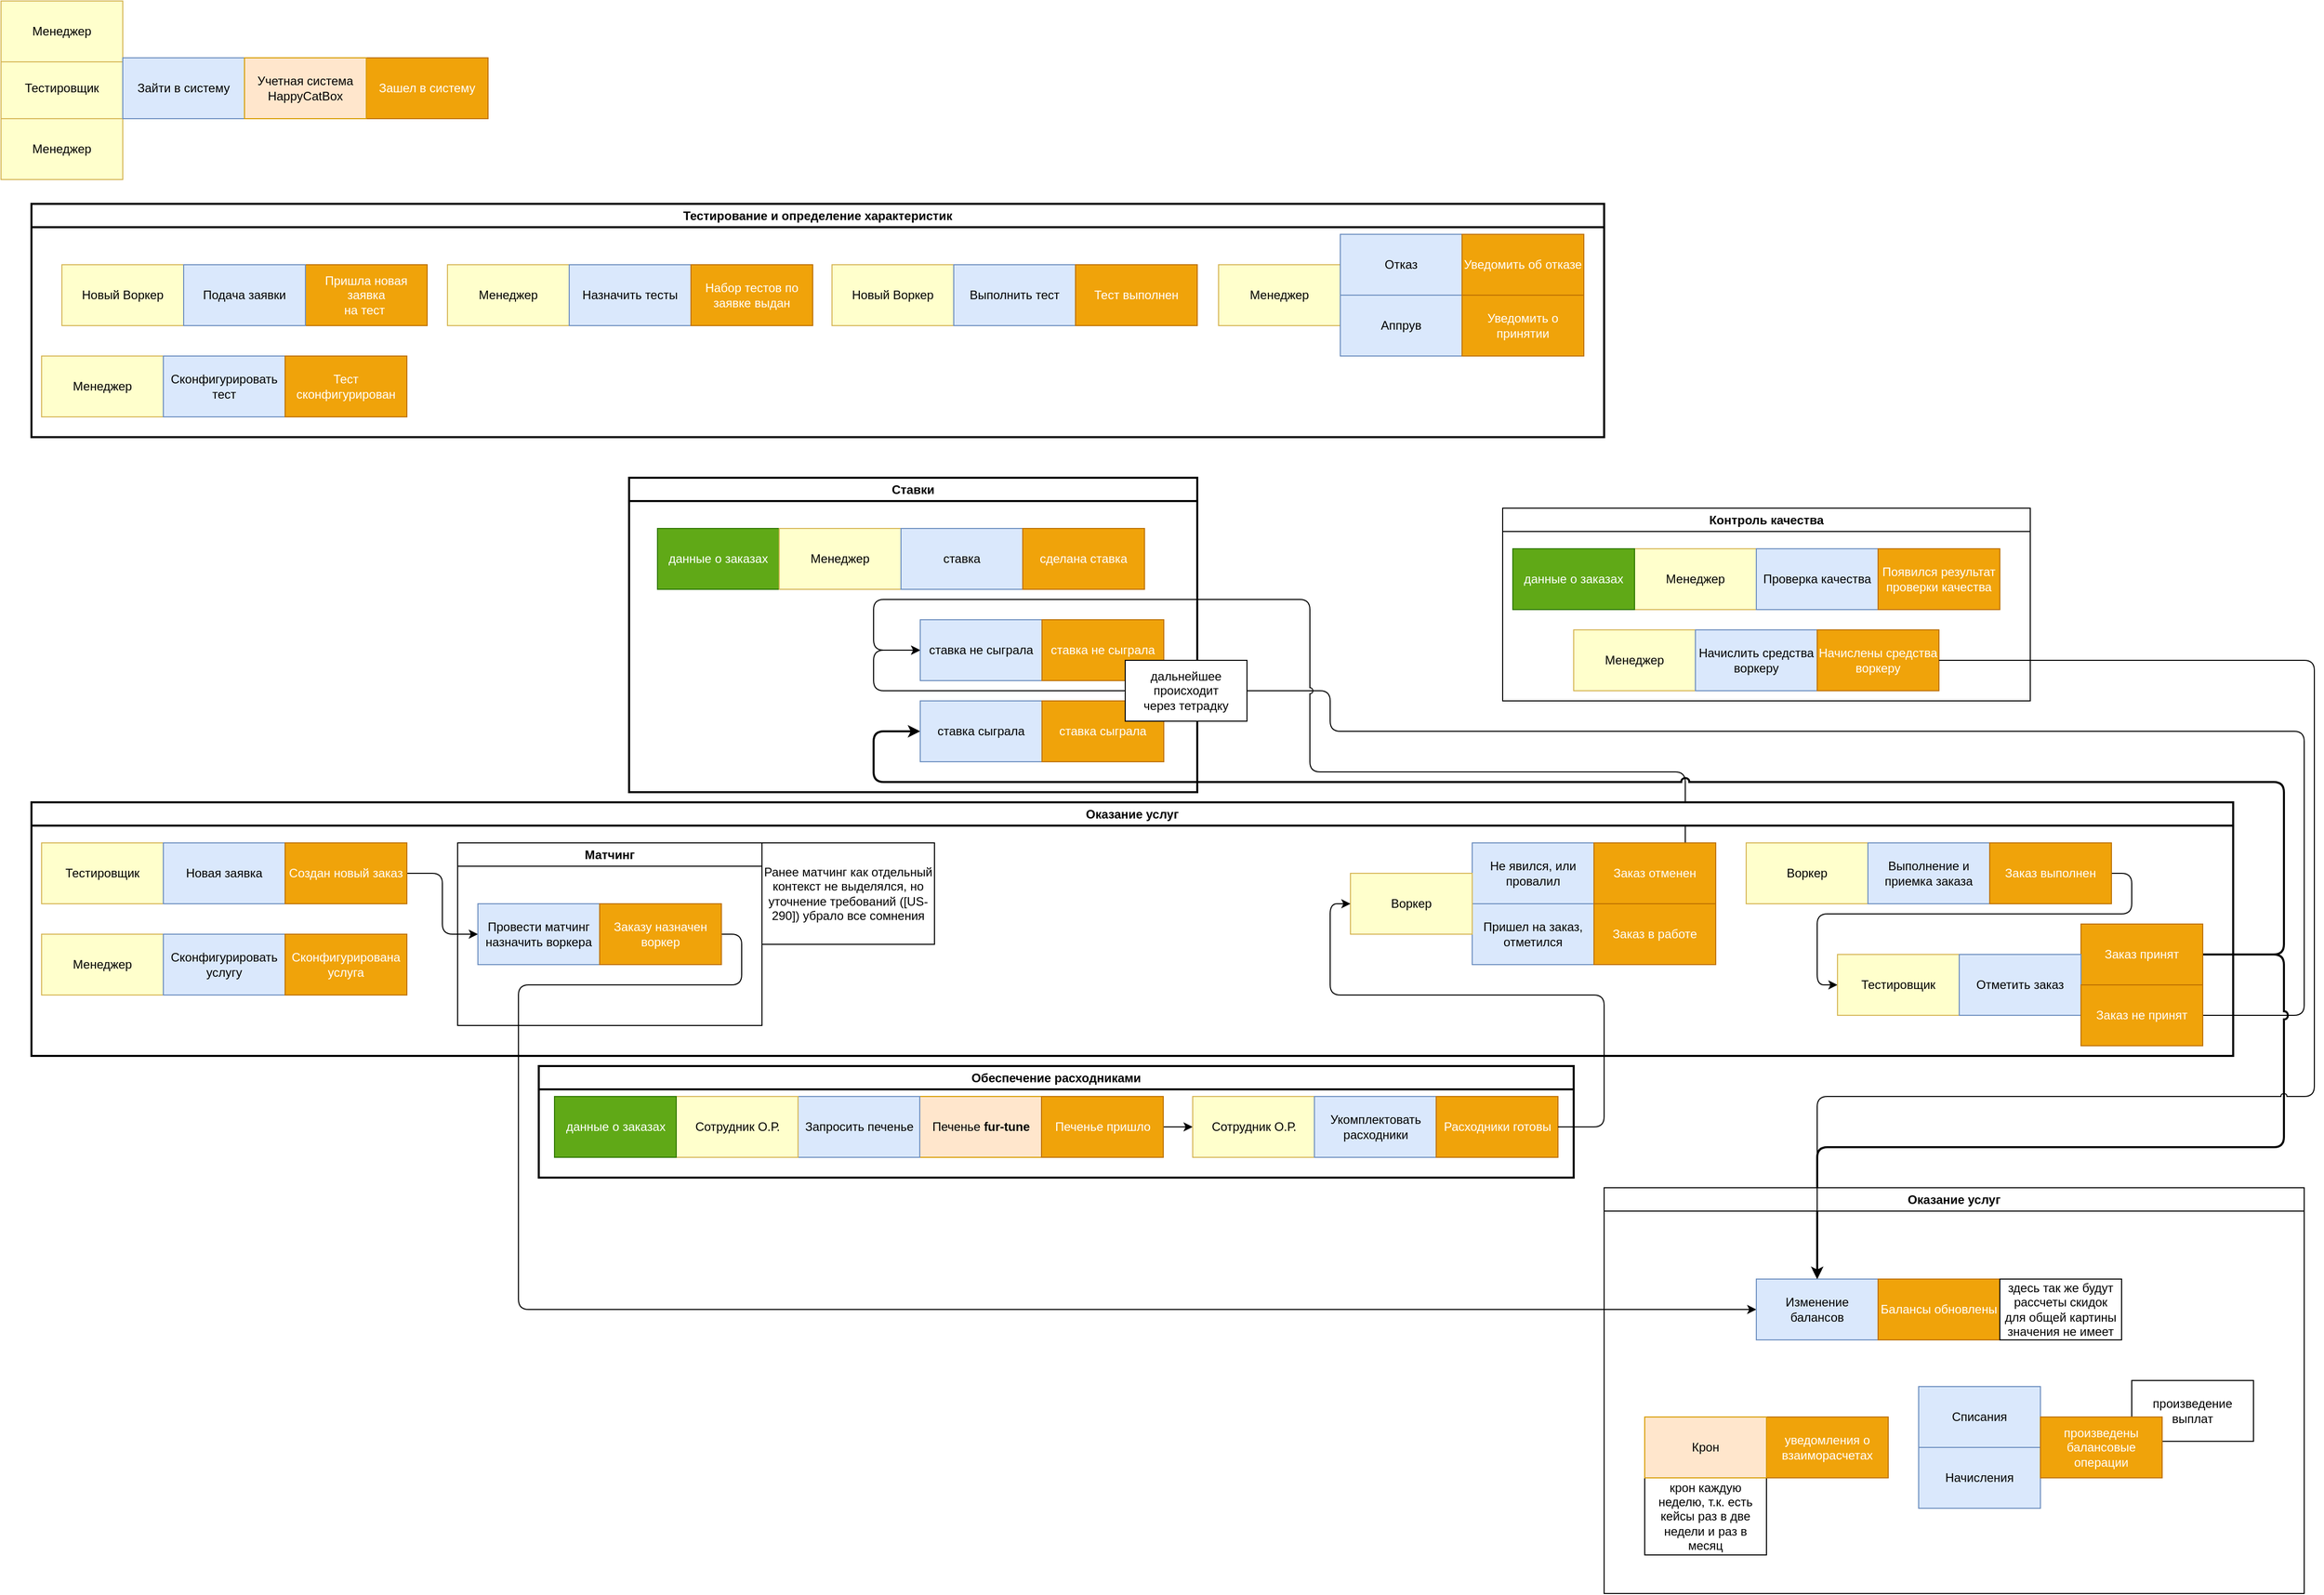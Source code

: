 <mxfile version="22.1.2" type="device">
  <diagram name="Page-1" id="cu8HoAJBPppChcAsw30A">
    <mxGraphModel dx="1886" dy="2723" grid="1" gridSize="10" guides="1" tooltips="1" connect="1" arrows="1" fold="1" page="1" pageScale="1" pageWidth="1169" pageHeight="827" math="0" shadow="0">
      <root>
        <mxCell id="0" />
        <mxCell id="1" parent="0" />
        <mxCell id="16uS1jDzF8tA2ArOGYMF-19" style="edgeStyle=orthogonalEdgeStyle;rounded=1;orthogonalLoop=1;jettySize=auto;html=1;exitX=1;exitY=0.5;exitDx=0;exitDy=0;entryX=0;entryY=0.5;entryDx=0;entryDy=0;strokeColor=default;jumpStyle=arc;" parent="1" source="16uS1jDzF8tA2ArOGYMF-13" target="0N0rDKjKPEKVKHD4B6wy-109" edge="1">
          <mxGeometry relative="1" as="geometry">
            <Array as="points">
              <mxPoint x="2280" y="-640" />
              <mxPoint x="2280" y="-920" />
              <mxPoint x="1320" y="-920" />
              <mxPoint x="1320" y="-960" />
              <mxPoint x="870" y="-960" />
              <mxPoint x="870" y="-1000" />
            </Array>
          </mxGeometry>
        </mxCell>
        <mxCell id="0N0rDKjKPEKVKHD4B6wy-39" style="edgeStyle=orthogonalEdgeStyle;rounded=1;orthogonalLoop=1;jettySize=auto;html=1;exitX=1;exitY=0.5;exitDx=0;exitDy=0;entryX=0;entryY=0.5;entryDx=0;entryDy=0;" parent="1" source="0N0rDKjKPEKVKHD4B6wy-30" target="0N0rDKjKPEKVKHD4B6wy-32" edge="1">
          <mxGeometry relative="1" as="geometry">
            <mxPoint x="650" y="-680" as="sourcePoint" />
            <Array as="points">
              <mxPoint x="740" y="-720" />
              <mxPoint x="740" y="-670" />
              <mxPoint x="520" y="-670" />
              <mxPoint x="520" y="-350" />
            </Array>
          </mxGeometry>
        </mxCell>
        <mxCell id="0N0rDKjKPEKVKHD4B6wy-130" style="edgeStyle=orthogonalEdgeStyle;rounded=1;orthogonalLoop=1;jettySize=auto;html=1;exitX=0.75;exitY=0;exitDx=0;exitDy=0;entryX=0;entryY=0.5;entryDx=0;entryDy=0;jumpStyle=arc;" parent="1" source="0N0rDKjKPEKVKHD4B6wy-71" target="0N0rDKjKPEKVKHD4B6wy-109" edge="1">
          <mxGeometry relative="1" as="geometry">
            <Array as="points">
              <mxPoint x="1670" y="-880" />
              <mxPoint x="1300" y="-880" />
              <mxPoint x="1300" y="-1050" />
              <mxPoint x="870" y="-1050" />
              <mxPoint x="870" y="-1000" />
            </Array>
          </mxGeometry>
        </mxCell>
        <mxCell id="0N0rDKjKPEKVKHD4B6wy-124" style="edgeStyle=orthogonalEdgeStyle;rounded=1;orthogonalLoop=1;jettySize=auto;html=1;exitX=1;exitY=0.5;exitDx=0;exitDy=0;entryX=0.5;entryY=0;entryDx=0;entryDy=0;jumpStyle=arc;strokeWidth=2;" parent="1" source="0N0rDKjKPEKVKHD4B6wy-79" target="0N0rDKjKPEKVKHD4B6wy-32" edge="1">
          <mxGeometry relative="1" as="geometry">
            <Array as="points">
              <mxPoint x="2260" y="-700" />
              <mxPoint x="2260" y="-510" />
              <mxPoint x="1800" y="-510" />
            </Array>
          </mxGeometry>
        </mxCell>
        <mxCell id="0N0rDKjKPEKVKHD4B6wy-131" style="edgeStyle=orthogonalEdgeStyle;rounded=1;orthogonalLoop=1;jettySize=auto;html=1;exitX=1;exitY=0.5;exitDx=0;exitDy=0;entryX=0;entryY=0.5;entryDx=0;entryDy=0;jumpStyle=arc;strokeWidth=2;" parent="1" source="0N0rDKjKPEKVKHD4B6wy-79" target="0N0rDKjKPEKVKHD4B6wy-106" edge="1">
          <mxGeometry relative="1" as="geometry">
            <Array as="points">
              <mxPoint x="2260" y="-700" />
              <mxPoint x="2260" y="-870" />
              <mxPoint x="870" y="-870" />
              <mxPoint x="870" y="-920" />
            </Array>
          </mxGeometry>
        </mxCell>
        <mxCell id="0N0rDKjKPEKVKHD4B6wy-100" value="Ставки" style="swimlane;whiteSpace=wrap;html=1;strokeWidth=2;startSize=23;" parent="1" vertex="1">
          <mxGeometry x="629" y="-1170" width="560" height="310" as="geometry" />
        </mxCell>
        <mxCell id="0N0rDKjKPEKVKHD4B6wy-98" value="данные о заказах" style="rounded=0;whiteSpace=wrap;html=1;fillColor=#60a917;strokeColor=#2D7600;fontColor=#ffffff;" parent="0N0rDKjKPEKVKHD4B6wy-100" vertex="1">
          <mxGeometry x="28" y="50" width="120" height="60" as="geometry" />
        </mxCell>
        <mxCell id="0N0rDKjKPEKVKHD4B6wy-99" value="Менеджер" style="rounded=0;whiteSpace=wrap;html=1;fillColor=#FFFFCC;strokeColor=#d6b656;" parent="0N0rDKjKPEKVKHD4B6wy-100" vertex="1">
          <mxGeometry x="148" y="50" width="120" height="60" as="geometry" />
        </mxCell>
        <mxCell id="0N0rDKjKPEKVKHD4B6wy-97" value="ставка" style="rounded=0;whiteSpace=wrap;html=1;fillColor=#dae8fc;strokeColor=#6c8ebf;" parent="0N0rDKjKPEKVKHD4B6wy-100" vertex="1">
          <mxGeometry x="268" y="50" width="120" height="60" as="geometry" />
        </mxCell>
        <mxCell id="0N0rDKjKPEKVKHD4B6wy-105" value="сделана ставка" style="rounded=0;whiteSpace=wrap;html=1;fillColor=#f0a30a;strokeColor=#BD7000;fontColor=#ffffff;" parent="0N0rDKjKPEKVKHD4B6wy-100" vertex="1">
          <mxGeometry x="388" y="50" width="120" height="60" as="geometry" />
        </mxCell>
        <mxCell id="0N0rDKjKPEKVKHD4B6wy-106" value="ставка сыграла" style="rounded=0;whiteSpace=wrap;html=1;fillColor=#dae8fc;strokeColor=#6c8ebf;" parent="0N0rDKjKPEKVKHD4B6wy-100" vertex="1">
          <mxGeometry x="287" y="220" width="120" height="60" as="geometry" />
        </mxCell>
        <mxCell id="0N0rDKjKPEKVKHD4B6wy-107" value="ставка сыграла" style="rounded=0;whiteSpace=wrap;html=1;fillColor=#f0a30a;strokeColor=#BD7000;fontColor=#ffffff;" parent="0N0rDKjKPEKVKHD4B6wy-100" vertex="1">
          <mxGeometry x="407" y="220" width="120" height="60" as="geometry" />
        </mxCell>
        <mxCell id="0N0rDKjKPEKVKHD4B6wy-109" value="ставка не сыграла" style="rounded=0;whiteSpace=wrap;html=1;fillColor=#dae8fc;strokeColor=#6c8ebf;" parent="0N0rDKjKPEKVKHD4B6wy-100" vertex="1">
          <mxGeometry x="287" y="140" width="120" height="60" as="geometry" />
        </mxCell>
        <mxCell id="0N0rDKjKPEKVKHD4B6wy-110" value="ставка не сыграла" style="rounded=0;whiteSpace=wrap;html=1;fillColor=#f0a30a;strokeColor=#BD7000;fontColor=#ffffff;" parent="0N0rDKjKPEKVKHD4B6wy-100" vertex="1">
          <mxGeometry x="407" y="140" width="120" height="60" as="geometry" />
        </mxCell>
        <mxCell id="0N0rDKjKPEKVKHD4B6wy-132" value="дальнейшее&lt;br&gt;происходит&lt;br&gt;через тетрадку" style="rounded=0;whiteSpace=wrap;html=1;" parent="0N0rDKjKPEKVKHD4B6wy-100" vertex="1">
          <mxGeometry x="489" y="180" width="120" height="60" as="geometry" />
        </mxCell>
        <mxCell id="0N0rDKjKPEKVKHD4B6wy-120" value="Тестирование и определение характеристик" style="swimlane;whiteSpace=wrap;html=1;strokeWidth=2;" parent="1" vertex="1">
          <mxGeometry x="40" y="-1440" width="1550" height="230" as="geometry" />
        </mxCell>
        <mxCell id="0N0rDKjKPEKVKHD4B6wy-1" value="Менеджер" style="rounded=0;whiteSpace=wrap;html=1;fillColor=#FFFFCC;strokeColor=#d6b656;" parent="0N0rDKjKPEKVKHD4B6wy-120" vertex="1">
          <mxGeometry x="410" y="60" width="120" height="60" as="geometry" />
        </mxCell>
        <mxCell id="0N0rDKjKPEKVKHD4B6wy-3" value="Новый Воркер" style="rounded=0;whiteSpace=wrap;html=1;fillColor=#FFFFCC;strokeColor=#d6b656;" parent="0N0rDKjKPEKVKHD4B6wy-120" vertex="1">
          <mxGeometry x="30" y="60" width="120" height="60" as="geometry" />
        </mxCell>
        <mxCell id="0N0rDKjKPEKVKHD4B6wy-8" value="Пришла новая заявка&lt;br&gt;на тест&amp;nbsp;" style="rounded=0;whiteSpace=wrap;html=1;fillColor=#f0a30a;strokeColor=#BD7000;fontColor=#ffffff;" parent="0N0rDKjKPEKVKHD4B6wy-120" vertex="1">
          <mxGeometry x="270" y="60" width="120" height="60" as="geometry" />
        </mxCell>
        <mxCell id="0N0rDKjKPEKVKHD4B6wy-9" value="Подача заявки" style="rounded=0;whiteSpace=wrap;html=1;fillColor=#dae8fc;strokeColor=#6c8ebf;" parent="0N0rDKjKPEKVKHD4B6wy-120" vertex="1">
          <mxGeometry x="150" y="60" width="120" height="60" as="geometry" />
        </mxCell>
        <mxCell id="0N0rDKjKPEKVKHD4B6wy-12" value="Назначить тесты" style="rounded=0;whiteSpace=wrap;html=1;fillColor=#dae8fc;strokeColor=#6c8ebf;" parent="0N0rDKjKPEKVKHD4B6wy-120" vertex="1">
          <mxGeometry x="530" y="60" width="120" height="60" as="geometry" />
        </mxCell>
        <mxCell id="0N0rDKjKPEKVKHD4B6wy-13" value="Набор тестов по заявке выдан" style="rounded=0;whiteSpace=wrap;html=1;fillColor=#f0a30a;strokeColor=#BD7000;fontColor=#ffffff;" parent="0N0rDKjKPEKVKHD4B6wy-120" vertex="1">
          <mxGeometry x="650" y="60" width="120" height="60" as="geometry" />
        </mxCell>
        <mxCell id="0N0rDKjKPEKVKHD4B6wy-14" value="Новый Воркер" style="rounded=0;whiteSpace=wrap;html=1;fillColor=#FFFFCC;strokeColor=#d6b656;" parent="0N0rDKjKPEKVKHD4B6wy-120" vertex="1">
          <mxGeometry x="789" y="60" width="120" height="60" as="geometry" />
        </mxCell>
        <mxCell id="0N0rDKjKPEKVKHD4B6wy-15" value="Выполнить тест" style="rounded=0;whiteSpace=wrap;html=1;fillColor=#dae8fc;strokeColor=#6c8ebf;" parent="0N0rDKjKPEKVKHD4B6wy-120" vertex="1">
          <mxGeometry x="909" y="60" width="120" height="60" as="geometry" />
        </mxCell>
        <mxCell id="0N0rDKjKPEKVKHD4B6wy-16" value="Тест выполнен" style="rounded=0;whiteSpace=wrap;html=1;fillColor=#f0a30a;strokeColor=#BD7000;fontColor=#ffffff;" parent="0N0rDKjKPEKVKHD4B6wy-120" vertex="1">
          <mxGeometry x="1029" y="60" width="120" height="60" as="geometry" />
        </mxCell>
        <mxCell id="0N0rDKjKPEKVKHD4B6wy-17" value="Менеджер" style="rounded=0;whiteSpace=wrap;html=1;fillColor=#FFFFCC;strokeColor=#d6b656;" parent="0N0rDKjKPEKVKHD4B6wy-120" vertex="1">
          <mxGeometry x="1170" y="60" width="120" height="60" as="geometry" />
        </mxCell>
        <mxCell id="0N0rDKjKPEKVKHD4B6wy-18" value="Отказ" style="rounded=0;whiteSpace=wrap;html=1;fillColor=#dae8fc;strokeColor=#6c8ebf;" parent="0N0rDKjKPEKVKHD4B6wy-120" vertex="1">
          <mxGeometry x="1290" y="30" width="120" height="60" as="geometry" />
        </mxCell>
        <mxCell id="0N0rDKjKPEKVKHD4B6wy-19" value="Уведомить об отказе" style="rounded=0;whiteSpace=wrap;html=1;fillColor=#f0a30a;strokeColor=#BD7000;fontColor=#ffffff;" parent="0N0rDKjKPEKVKHD4B6wy-120" vertex="1">
          <mxGeometry x="1410" y="30" width="120" height="60" as="geometry" />
        </mxCell>
        <mxCell id="0N0rDKjKPEKVKHD4B6wy-21" value="Аппрув" style="rounded=0;whiteSpace=wrap;html=1;fillColor=#dae8fc;strokeColor=#6c8ebf;" parent="0N0rDKjKPEKVKHD4B6wy-120" vertex="1">
          <mxGeometry x="1290" y="90" width="120" height="60" as="geometry" />
        </mxCell>
        <mxCell id="0N0rDKjKPEKVKHD4B6wy-22" value="Уведомить о принятии" style="rounded=0;whiteSpace=wrap;html=1;fillColor=#f0a30a;strokeColor=#BD7000;fontColor=#ffffff;" parent="0N0rDKjKPEKVKHD4B6wy-120" vertex="1">
          <mxGeometry x="1410" y="90" width="120" height="60" as="geometry" />
        </mxCell>
        <mxCell id="HTqRLWnz5d8zxXwgNCST-20" value="Менеджер" style="rounded=0;whiteSpace=wrap;html=1;fillColor=#FFFFCC;strokeColor=#d6b656;" parent="0N0rDKjKPEKVKHD4B6wy-120" vertex="1">
          <mxGeometry x="10" y="150" width="120" height="60" as="geometry" />
        </mxCell>
        <mxCell id="HTqRLWnz5d8zxXwgNCST-21" value="Сконфигурировать&lt;br&gt;тест" style="rounded=0;whiteSpace=wrap;html=1;fillColor=#dae8fc;strokeColor=#6c8ebf;" parent="0N0rDKjKPEKVKHD4B6wy-120" vertex="1">
          <mxGeometry x="130" y="150" width="120" height="60" as="geometry" />
        </mxCell>
        <mxCell id="HTqRLWnz5d8zxXwgNCST-22" value="Тест сконфигурирован" style="rounded=0;whiteSpace=wrap;html=1;fillColor=#f0a30a;strokeColor=#BD7000;fontColor=#ffffff;" parent="0N0rDKjKPEKVKHD4B6wy-120" vertex="1">
          <mxGeometry x="250" y="150" width="120" height="60" as="geometry" />
        </mxCell>
        <mxCell id="0N0rDKjKPEKVKHD4B6wy-126" value="" style="group" parent="1" vertex="1" connectable="0">
          <mxGeometry x="1590" y="-470" width="690" height="400" as="geometry" />
        </mxCell>
        <mxCell id="0N0rDKjKPEKVKHD4B6wy-40" value="" style="group" parent="0N0rDKjKPEKVKHD4B6wy-126" vertex="1" connectable="0">
          <mxGeometry x="150" y="90" width="240" height="60" as="geometry" />
        </mxCell>
        <mxCell id="0N0rDKjKPEKVKHD4B6wy-41" value="" style="group" parent="0N0rDKjKPEKVKHD4B6wy-40" vertex="1" connectable="0">
          <mxGeometry width="240" height="60" as="geometry" />
        </mxCell>
        <mxCell id="0N0rDKjKPEKVKHD4B6wy-32" value="Изменение балансов" style="rounded=0;whiteSpace=wrap;html=1;fillColor=#dae8fc;strokeColor=#6c8ebf;" parent="0N0rDKjKPEKVKHD4B6wy-41" vertex="1">
          <mxGeometry width="120" height="60" as="geometry" />
        </mxCell>
        <mxCell id="0N0rDKjKPEKVKHD4B6wy-34" value="Балансы обновлены" style="rounded=0;whiteSpace=wrap;html=1;fillColor=#f0a30a;strokeColor=#BD7000;fontColor=#ffffff;" parent="0N0rDKjKPEKVKHD4B6wy-41" vertex="1">
          <mxGeometry x="120" width="120" height="60" as="geometry" />
        </mxCell>
        <mxCell id="0N0rDKjKPEKVKHD4B6wy-123" value="Оказание услуг" style="swimlane;whiteSpace=wrap;html=1;" parent="0N0rDKjKPEKVKHD4B6wy-126" vertex="1">
          <mxGeometry width="690" height="400" as="geometry" />
        </mxCell>
        <mxCell id="HTqRLWnz5d8zxXwgNCST-4" value="здесь так же будут рассчеты скидок&lt;br&gt;для общей картины значения не имеет" style="rounded=0;whiteSpace=wrap;html=1;" parent="0N0rDKjKPEKVKHD4B6wy-123" vertex="1">
          <mxGeometry x="390" y="90" width="120" height="60" as="geometry" />
        </mxCell>
        <mxCell id="0N0rDKjKPEKVKHD4B6wy-60" value="уведомления о взаиморасчетах" style="rounded=0;whiteSpace=wrap;html=1;fillColor=#f0a30a;strokeColor=#BD7000;fontColor=#ffffff;" parent="0N0rDKjKPEKVKHD4B6wy-123" vertex="1">
          <mxGeometry x="160" y="226" width="120" height="60" as="geometry" />
        </mxCell>
        <mxCell id="0N0rDKjKPEKVKHD4B6wy-86" value="Начисления" style="rounded=0;whiteSpace=wrap;html=1;fillColor=#dae8fc;strokeColor=#6c8ebf;" parent="0N0rDKjKPEKVKHD4B6wy-123" vertex="1">
          <mxGeometry x="310" y="256" width="120" height="60" as="geometry" />
        </mxCell>
        <mxCell id="0N0rDKjKPEKVKHD4B6wy-59" value="Списания" style="rounded=0;whiteSpace=wrap;html=1;fillColor=#dae8fc;strokeColor=#6c8ebf;" parent="0N0rDKjKPEKVKHD4B6wy-123" vertex="1">
          <mxGeometry x="310" y="196" width="120" height="60" as="geometry" />
        </mxCell>
        <mxCell id="HTqRLWnz5d8zxXwgNCST-5" value="произведение&lt;br&gt;выплат" style="rounded=0;whiteSpace=wrap;html=1;" parent="0N0rDKjKPEKVKHD4B6wy-123" vertex="1">
          <mxGeometry x="520" y="190" width="120" height="60" as="geometry" />
        </mxCell>
        <mxCell id="crYb43GQfzjSQyxAvsHL-28" value="произведены балансовые операции" style="rounded=0;whiteSpace=wrap;html=1;fillColor=#f0a30a;strokeColor=#BD7000;fontColor=#ffffff;" parent="0N0rDKjKPEKVKHD4B6wy-123" vertex="1">
          <mxGeometry x="430" y="226" width="120" height="60" as="geometry" />
        </mxCell>
        <mxCell id="cdyMoCXOBgp6Qk6uq30v-9" value="крон каждую неделю, т.к. есть кейсы раз в две недели и раз в месяц" style="rounded=0;whiteSpace=wrap;html=1;" parent="0N0rDKjKPEKVKHD4B6wy-123" vertex="1">
          <mxGeometry x="40" y="286" width="120" height="76" as="geometry" />
        </mxCell>
        <mxCell id="0N0rDKjKPEKVKHD4B6wy-55" value="Крон" style="rounded=0;whiteSpace=wrap;html=1;fillColor=#ffe6cc;strokeColor=#d79b00;" parent="0N0rDKjKPEKVKHD4B6wy-126" vertex="1">
          <mxGeometry x="40" y="226" width="120" height="60" as="geometry" />
        </mxCell>
        <mxCell id="0N0rDKjKPEKVKHD4B6wy-128" value="Обеспечение расходниками" style="swimlane;whiteSpace=wrap;html=1;strokeWidth=2;" parent="1" vertex="1">
          <mxGeometry x="540" y="-590" width="1020" height="110" as="geometry" />
        </mxCell>
        <mxCell id="0N0rDKjKPEKVKHD4B6wy-48" value="Печенье &lt;b&gt;fur-tune&lt;/b&gt;" style="rounded=0;whiteSpace=wrap;html=1;fillColor=#ffe6cc;strokeColor=#d79b00;" parent="0N0rDKjKPEKVKHD4B6wy-128" vertex="1">
          <mxGeometry x="375.5" y="30" width="120" height="60" as="geometry" />
        </mxCell>
        <mxCell id="cdyMoCXOBgp6Qk6uq30v-8" value="" style="edgeStyle=orthogonalEdgeStyle;rounded=0;orthogonalLoop=1;jettySize=auto;html=1;" parent="0N0rDKjKPEKVKHD4B6wy-128" source="0N0rDKjKPEKVKHD4B6wy-50" target="0N0rDKjKPEKVKHD4B6wy-4" edge="1">
          <mxGeometry relative="1" as="geometry" />
        </mxCell>
        <mxCell id="0N0rDKjKPEKVKHD4B6wy-50" value="Печенье пришло" style="rounded=0;whiteSpace=wrap;html=1;fillColor=#f0a30a;strokeColor=#BD7000;fontColor=#ffffff;" parent="0N0rDKjKPEKVKHD4B6wy-128" vertex="1">
          <mxGeometry x="495.5" y="30" width="120" height="60" as="geometry" />
        </mxCell>
        <mxCell id="0N0rDKjKPEKVKHD4B6wy-118" value="Запросить печенье" style="rounded=0;whiteSpace=wrap;html=1;fillColor=#dae8fc;strokeColor=#6c8ebf;" parent="0N0rDKjKPEKVKHD4B6wy-128" vertex="1">
          <mxGeometry x="255.5" y="30" width="120" height="60" as="geometry" />
        </mxCell>
        <mxCell id="0N0rDKjKPEKVKHD4B6wy-4" value="Сотрудник О.Р." style="rounded=0;whiteSpace=wrap;html=1;fillColor=#FFFFCC;strokeColor=#d6b656;" parent="0N0rDKjKPEKVKHD4B6wy-128" vertex="1">
          <mxGeometry x="644.5" y="30" width="120" height="60" as="geometry" />
        </mxCell>
        <mxCell id="0N0rDKjKPEKVKHD4B6wy-46" value="Укомплектовать&lt;br&gt;расходники" style="rounded=0;whiteSpace=wrap;html=1;fillColor=#dae8fc;strokeColor=#6c8ebf;" parent="0N0rDKjKPEKVKHD4B6wy-128" vertex="1">
          <mxGeometry x="764.5" y="30" width="120" height="60" as="geometry" />
        </mxCell>
        <mxCell id="0N0rDKjKPEKVKHD4B6wy-47" value="Расходники готовы" style="rounded=0;whiteSpace=wrap;html=1;fillColor=#f0a30a;strokeColor=#BD7000;fontColor=#ffffff;" parent="0N0rDKjKPEKVKHD4B6wy-128" vertex="1">
          <mxGeometry x="884.5" y="30" width="120" height="60" as="geometry" />
        </mxCell>
        <mxCell id="0N0rDKjKPEKVKHD4B6wy-127" value="Сотрудник О.Р." style="rounded=0;whiteSpace=wrap;html=1;fillColor=#FFFFCC;strokeColor=#d6b656;" parent="0N0rDKjKPEKVKHD4B6wy-128" vertex="1">
          <mxGeometry x="135.5" y="30" width="120" height="60" as="geometry" />
        </mxCell>
        <mxCell id="crYb43GQfzjSQyxAvsHL-23" value="данные о заказах" style="rounded=0;whiteSpace=wrap;html=1;fillColor=#60a917;strokeColor=#2D7600;fontColor=#ffffff;" parent="0N0rDKjKPEKVKHD4B6wy-128" vertex="1">
          <mxGeometry x="15.5" y="30" width="120" height="60" as="geometry" />
        </mxCell>
        <mxCell id="0N0rDKjKPEKVKHD4B6wy-154" value="Оказание услуг" style="swimlane;whiteSpace=wrap;html=1;strokeWidth=2;" parent="1" vertex="1">
          <mxGeometry x="40" y="-850" width="2170" height="250" as="geometry" />
        </mxCell>
        <mxCell id="0N0rDKjKPEKVKHD4B6wy-2" value="Тестировщик" style="rounded=0;whiteSpace=wrap;html=1;fillColor=#FFFFCC;strokeColor=#d6b656;" parent="0N0rDKjKPEKVKHD4B6wy-154" vertex="1">
          <mxGeometry x="10" y="40" width="120" height="60" as="geometry" />
        </mxCell>
        <mxCell id="0N0rDKjKPEKVKHD4B6wy-26" value="Новая заявка" style="rounded=0;whiteSpace=wrap;html=1;fillColor=#dae8fc;strokeColor=#6c8ebf;" parent="0N0rDKjKPEKVKHD4B6wy-154" vertex="1">
          <mxGeometry x="130" y="40" width="120" height="60" as="geometry" />
        </mxCell>
        <mxCell id="_iQj15JcZ3YcHyGqWfq2-3" style="edgeStyle=orthogonalEdgeStyle;rounded=1;orthogonalLoop=1;jettySize=auto;html=1;exitX=1;exitY=0.5;exitDx=0;exitDy=0;entryX=0;entryY=0.5;entryDx=0;entryDy=0;" parent="0N0rDKjKPEKVKHD4B6wy-154" source="0N0rDKjKPEKVKHD4B6wy-27" target="0N0rDKjKPEKVKHD4B6wy-29" edge="1">
          <mxGeometry relative="1" as="geometry" />
        </mxCell>
        <mxCell id="0N0rDKjKPEKVKHD4B6wy-27" value="Создан новый заказ" style="rounded=0;whiteSpace=wrap;html=1;fillColor=#f0a30a;strokeColor=#BD7000;fontColor=#ffffff;" parent="0N0rDKjKPEKVKHD4B6wy-154" vertex="1">
          <mxGeometry x="250" y="40" width="120" height="60" as="geometry" />
        </mxCell>
        <mxCell id="cdyMoCXOBgp6Qk6uq30v-2" value="Менеджер" style="rounded=0;whiteSpace=wrap;html=1;fillColor=#FFFFCC;strokeColor=#d6b656;" parent="0N0rDKjKPEKVKHD4B6wy-154" vertex="1">
          <mxGeometry x="10" y="130" width="120" height="60" as="geometry" />
        </mxCell>
        <mxCell id="cdyMoCXOBgp6Qk6uq30v-3" value="Сконфигурировать&lt;br&gt;услугу" style="rounded=0;whiteSpace=wrap;html=1;fillColor=#dae8fc;strokeColor=#6c8ebf;" parent="0N0rDKjKPEKVKHD4B6wy-154" vertex="1">
          <mxGeometry x="130" y="130" width="120" height="60" as="geometry" />
        </mxCell>
        <mxCell id="cdyMoCXOBgp6Qk6uq30v-4" value="Сконфигурирована&lt;br&gt;услуга" style="rounded=0;whiteSpace=wrap;html=1;fillColor=#f0a30a;strokeColor=#BD7000;fontColor=#ffffff;" parent="0N0rDKjKPEKVKHD4B6wy-154" vertex="1">
          <mxGeometry x="250" y="130" width="120" height="60" as="geometry" />
        </mxCell>
        <mxCell id="0N0rDKjKPEKVKHD4B6wy-65" value="Не явился, или провалил" style="rounded=0;whiteSpace=wrap;html=1;fillColor=#dae8fc;strokeColor=#6c8ebf;" parent="0N0rDKjKPEKVKHD4B6wy-154" vertex="1">
          <mxGeometry x="1420" y="40" width="120" height="60" as="geometry" />
        </mxCell>
        <mxCell id="0N0rDKjKPEKVKHD4B6wy-66" value="Пришел на заказ, отметился" style="rounded=0;whiteSpace=wrap;html=1;fillColor=#dae8fc;strokeColor=#6c8ebf;" parent="0N0rDKjKPEKVKHD4B6wy-154" vertex="1">
          <mxGeometry x="1420" y="100" width="120" height="60" as="geometry" />
        </mxCell>
        <mxCell id="0N0rDKjKPEKVKHD4B6wy-71" value="Заказ отменен" style="rounded=0;whiteSpace=wrap;html=1;fillColor=#f0a30a;strokeColor=#BD7000;fontColor=#ffffff;" parent="0N0rDKjKPEKVKHD4B6wy-154" vertex="1">
          <mxGeometry x="1540" y="40" width="120" height="60" as="geometry" />
        </mxCell>
        <mxCell id="0N0rDKjKPEKVKHD4B6wy-72" value="Заказ в работе" style="rounded=0;whiteSpace=wrap;html=1;fillColor=#f0a30a;strokeColor=#BD7000;fontColor=#ffffff;" parent="0N0rDKjKPEKVKHD4B6wy-154" vertex="1">
          <mxGeometry x="1540" y="100" width="120" height="60" as="geometry" />
        </mxCell>
        <mxCell id="0N0rDKjKPEKVKHD4B6wy-77" value="Воркер" style="rounded=0;whiteSpace=wrap;html=1;fillColor=#FFFFCC;strokeColor=#d6b656;" parent="0N0rDKjKPEKVKHD4B6wy-154" vertex="1">
          <mxGeometry x="1690" y="40" width="120" height="60" as="geometry" />
        </mxCell>
        <mxCell id="0N0rDKjKPEKVKHD4B6wy-78" value="Выполнение и приемка заказа" style="rounded=0;whiteSpace=wrap;html=1;fillColor=#dae8fc;strokeColor=#6c8ebf;" parent="0N0rDKjKPEKVKHD4B6wy-154" vertex="1">
          <mxGeometry x="1810" y="40" width="120" height="60" as="geometry" />
        </mxCell>
        <mxCell id="0N0rDKjKPEKVKHD4B6wy-79" value="Заказ принят" style="rounded=0;whiteSpace=wrap;html=1;fillColor=#f0a30a;strokeColor=#BD7000;fontColor=#ffffff;" parent="0N0rDKjKPEKVKHD4B6wy-154" vertex="1">
          <mxGeometry x="2020" y="120" width="120" height="60" as="geometry" />
        </mxCell>
        <mxCell id="0N0rDKjKPEKVKHD4B6wy-63" value="Воркер" style="rounded=0;whiteSpace=wrap;html=1;fillColor=#FFFFCC;strokeColor=#d6b656;" parent="0N0rDKjKPEKVKHD4B6wy-154" vertex="1">
          <mxGeometry x="1300" y="70" width="120" height="60" as="geometry" />
        </mxCell>
        <mxCell id="gdqxC0iHIS7eNgulSqrD-9" style="edgeStyle=orthogonalEdgeStyle;rounded=1;orthogonalLoop=1;jettySize=auto;html=1;exitX=1;exitY=0.5;exitDx=0;exitDy=0;entryX=0;entryY=0.5;entryDx=0;entryDy=0;jumpStyle=arc;" parent="0N0rDKjKPEKVKHD4B6wy-154" source="16uS1jDzF8tA2ArOGYMF-16" target="16uS1jDzF8tA2ArOGYMF-17" edge="1">
          <mxGeometry relative="1" as="geometry">
            <Array as="points">
              <mxPoint x="2070" y="70" />
              <mxPoint x="2070" y="110" />
              <mxPoint x="1760" y="110" />
              <mxPoint x="1760" y="180" />
            </Array>
          </mxGeometry>
        </mxCell>
        <mxCell id="16uS1jDzF8tA2ArOGYMF-16" value="Заказ выполнен" style="rounded=0;whiteSpace=wrap;html=1;fillColor=#f0a30a;strokeColor=#BD7000;fontColor=#ffffff;" parent="0N0rDKjKPEKVKHD4B6wy-154" vertex="1">
          <mxGeometry x="1930" y="40" width="120" height="60" as="geometry" />
        </mxCell>
        <mxCell id="16uS1jDzF8tA2ArOGYMF-17" value="Тестировщик" style="rounded=0;whiteSpace=wrap;html=1;fillColor=#FFFFCC;strokeColor=#d6b656;" parent="0N0rDKjKPEKVKHD4B6wy-154" vertex="1">
          <mxGeometry x="1780" y="150" width="120" height="60" as="geometry" />
        </mxCell>
        <mxCell id="16uS1jDzF8tA2ArOGYMF-18" value="Отметить заказ" style="rounded=0;whiteSpace=wrap;html=1;fillColor=#dae8fc;strokeColor=#6c8ebf;" parent="0N0rDKjKPEKVKHD4B6wy-154" vertex="1">
          <mxGeometry x="1900" y="150" width="120" height="60" as="geometry" />
        </mxCell>
        <mxCell id="16uS1jDzF8tA2ArOGYMF-13" value="Заказ не принят" style="rounded=0;whiteSpace=wrap;html=1;fillColor=#f0a30a;strokeColor=#BD7000;fontColor=#ffffff;" parent="0N0rDKjKPEKVKHD4B6wy-154" vertex="1">
          <mxGeometry x="2020" y="180" width="120" height="60" as="geometry" />
        </mxCell>
        <mxCell id="_iQj15JcZ3YcHyGqWfq2-1" value="Матчинг" style="swimlane;whiteSpace=wrap;html=1;" parent="0N0rDKjKPEKVKHD4B6wy-154" vertex="1">
          <mxGeometry x="420" y="40" width="300" height="180" as="geometry" />
        </mxCell>
        <mxCell id="0N0rDKjKPEKVKHD4B6wy-29" value="Провести матчинг назначить воркера" style="rounded=0;whiteSpace=wrap;html=1;fillColor=#dae8fc;strokeColor=#6c8ebf;" parent="_iQj15JcZ3YcHyGqWfq2-1" vertex="1">
          <mxGeometry x="20" y="60" width="120" height="60" as="geometry" />
        </mxCell>
        <mxCell id="0N0rDKjKPEKVKHD4B6wy-30" value="Заказу назначен воркер" style="rounded=0;whiteSpace=wrap;html=1;fillColor=#f0a30a;strokeColor=#BD7000;fontColor=#ffffff;" parent="_iQj15JcZ3YcHyGqWfq2-1" vertex="1">
          <mxGeometry x="140" y="60" width="120" height="60" as="geometry" />
        </mxCell>
        <mxCell id="_iQj15JcZ3YcHyGqWfq2-4" value="Ранее матчинг как отдельный контекст не выделялся, но уточнение требований ([US-290]) убрало все сомнения" style="rounded=0;whiteSpace=wrap;html=1;" parent="0N0rDKjKPEKVKHD4B6wy-154" vertex="1">
          <mxGeometry x="720" y="40" width="170" height="100" as="geometry" />
        </mxCell>
        <mxCell id="HTqRLWnz5d8zxXwgNCST-27" value="Контроль качества" style="swimlane;whiteSpace=wrap;html=1;" parent="1" vertex="1">
          <mxGeometry x="1490" y="-1140" width="520" height="190" as="geometry" />
        </mxCell>
        <mxCell id="HTqRLWnz5d8zxXwgNCST-16" value="Менеджер" style="rounded=0;whiteSpace=wrap;html=1;fillColor=#FFFFCC;strokeColor=#d6b656;" parent="HTqRLWnz5d8zxXwgNCST-27" vertex="1">
          <mxGeometry x="130" y="40" width="120" height="60" as="geometry" />
        </mxCell>
        <mxCell id="HTqRLWnz5d8zxXwgNCST-17" value="Проверка качества" style="rounded=0;whiteSpace=wrap;html=1;fillColor=#dae8fc;strokeColor=#6c8ebf;" parent="HTqRLWnz5d8zxXwgNCST-27" vertex="1">
          <mxGeometry x="250" y="40" width="120" height="60" as="geometry" />
        </mxCell>
        <mxCell id="HTqRLWnz5d8zxXwgNCST-18" value="Появился результат проверки качества" style="rounded=0;whiteSpace=wrap;html=1;fillColor=#f0a30a;strokeColor=#BD7000;fontColor=#ffffff;" parent="HTqRLWnz5d8zxXwgNCST-27" vertex="1">
          <mxGeometry x="370" y="40" width="120" height="60" as="geometry" />
        </mxCell>
        <mxCell id="HTqRLWnz5d8zxXwgNCST-19" value="данные о заказах" style="rounded=0;whiteSpace=wrap;html=1;fillColor=#60a917;strokeColor=#2D7600;fontColor=#ffffff;" parent="HTqRLWnz5d8zxXwgNCST-27" vertex="1">
          <mxGeometry x="10" y="40" width="120" height="60" as="geometry" />
        </mxCell>
        <mxCell id="gdqxC0iHIS7eNgulSqrD-5" value="Менеджер" style="rounded=0;whiteSpace=wrap;html=1;fillColor=#FFFFCC;strokeColor=#d6b656;" parent="HTqRLWnz5d8zxXwgNCST-27" vertex="1">
          <mxGeometry x="70" y="120" width="120" height="60" as="geometry" />
        </mxCell>
        <mxCell id="gdqxC0iHIS7eNgulSqrD-6" value="Начислить средства воркеру" style="rounded=0;whiteSpace=wrap;html=1;fillColor=#dae8fc;strokeColor=#6c8ebf;" parent="HTqRLWnz5d8zxXwgNCST-27" vertex="1">
          <mxGeometry x="190" y="120" width="120" height="60" as="geometry" />
        </mxCell>
        <mxCell id="gdqxC0iHIS7eNgulSqrD-7" value="Начислены средства воркеру" style="rounded=0;whiteSpace=wrap;html=1;fillColor=#f0a30a;strokeColor=#BD7000;fontColor=#ffffff;" parent="HTqRLWnz5d8zxXwgNCST-27" vertex="1">
          <mxGeometry x="310" y="120" width="120" height="60" as="geometry" />
        </mxCell>
        <mxCell id="crYb43GQfzjSQyxAvsHL-27" style="edgeStyle=orthogonalEdgeStyle;rounded=1;orthogonalLoop=1;jettySize=auto;html=1;exitX=1;exitY=0.5;exitDx=0;exitDy=0;entryX=0;entryY=0.5;entryDx=0;entryDy=0;" parent="1" source="0N0rDKjKPEKVKHD4B6wy-47" target="0N0rDKjKPEKVKHD4B6wy-63" edge="1">
          <mxGeometry relative="1" as="geometry">
            <mxPoint x="1280" y="-680" as="targetPoint" />
            <Array as="points">
              <mxPoint x="1590" y="-530" />
              <mxPoint x="1590" y="-660" />
              <mxPoint x="1320" y="-660" />
              <mxPoint x="1320" y="-750" />
            </Array>
          </mxGeometry>
        </mxCell>
        <mxCell id="16uS1jDzF8tA2ArOGYMF-1" value="Тестировщик" style="rounded=0;whiteSpace=wrap;html=1;fillColor=#FFFFCC;strokeColor=#d6b656;" parent="1" vertex="1">
          <mxGeometry x="10" y="-1584" width="120" height="60" as="geometry" />
        </mxCell>
        <mxCell id="16uS1jDzF8tA2ArOGYMF-4" value="Менеджер" style="rounded=0;whiteSpace=wrap;html=1;fillColor=#FFFFCC;strokeColor=#d6b656;" parent="1" vertex="1">
          <mxGeometry x="10" y="-1524" width="120" height="60" as="geometry" />
        </mxCell>
        <mxCell id="16uS1jDzF8tA2ArOGYMF-7" value="Менеджер" style="rounded=0;whiteSpace=wrap;html=1;fillColor=#FFFFCC;strokeColor=#d6b656;" parent="1" vertex="1">
          <mxGeometry x="10" y="-1640" width="120" height="60" as="geometry" />
        </mxCell>
        <mxCell id="16uS1jDzF8tA2ArOGYMF-8" value="Зайти в систему" style="rounded=0;whiteSpace=wrap;html=1;fillColor=#dae8fc;strokeColor=#6c8ebf;" parent="1" vertex="1">
          <mxGeometry x="130" y="-1584" width="120" height="60" as="geometry" />
        </mxCell>
        <mxCell id="16uS1jDzF8tA2ArOGYMF-9" value="Зашел в систему" style="rounded=0;whiteSpace=wrap;html=1;fillColor=#f0a30a;strokeColor=#BD7000;fontColor=#ffffff;" parent="1" vertex="1">
          <mxGeometry x="370" y="-1584" width="120" height="60" as="geometry" />
        </mxCell>
        <mxCell id="16uS1jDzF8tA2ArOGYMF-12" value="Учетная система&lt;br&gt;HappyCatBox" style="rounded=0;whiteSpace=wrap;html=1;fillColor=#ffe6cc;strokeColor=#d79b00;" parent="1" vertex="1">
          <mxGeometry x="250" y="-1584" width="120" height="60" as="geometry" />
        </mxCell>
        <mxCell id="gdqxC0iHIS7eNgulSqrD-8" style="edgeStyle=orthogonalEdgeStyle;rounded=1;orthogonalLoop=1;jettySize=auto;html=1;exitX=1;exitY=0.5;exitDx=0;exitDy=0;entryX=0.5;entryY=0;entryDx=0;entryDy=0;jumpStyle=arc;" parent="1" source="gdqxC0iHIS7eNgulSqrD-7" target="0N0rDKjKPEKVKHD4B6wy-32" edge="1">
          <mxGeometry relative="1" as="geometry">
            <Array as="points">
              <mxPoint x="2290" y="-990" />
              <mxPoint x="2290" y="-560" />
              <mxPoint x="1800" y="-560" />
            </Array>
          </mxGeometry>
        </mxCell>
      </root>
    </mxGraphModel>
  </diagram>
</mxfile>
